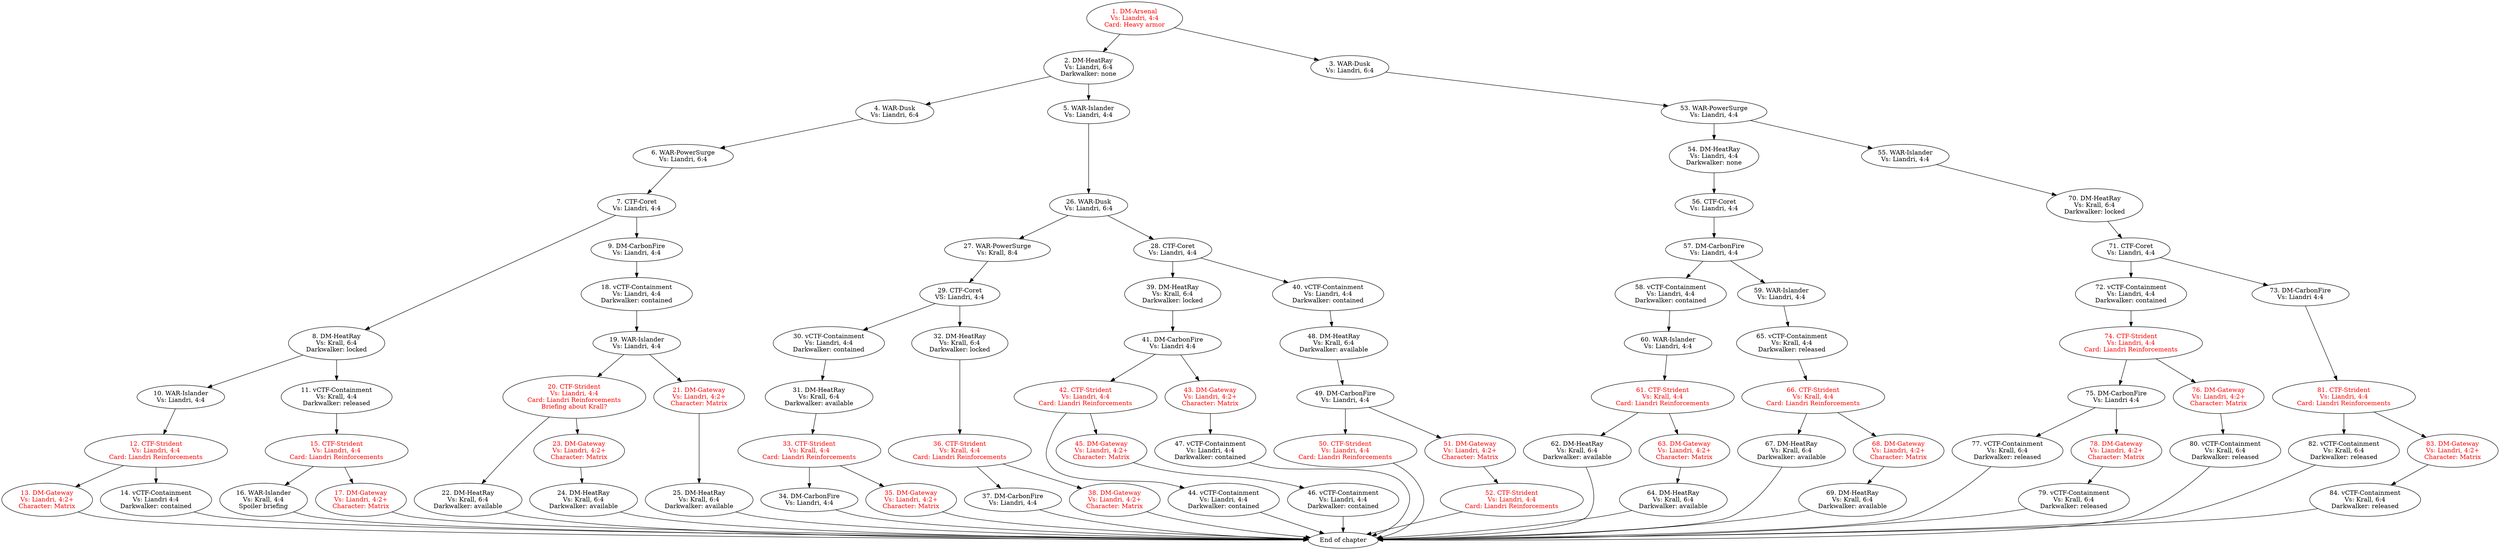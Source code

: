 digraph act3 {
    map1 [label="1. DM-Arsenal\nVs: Liandri, 4:4\nCard: Heavy armor", fontcolor="red"]
    map1 -> {map2 map3}
    
    map2 [label="2. DM-HeatRay\nVs: Liandri, 6:4\nDarkwalker: none"]
    map2 -> {map4 map5}
    
    map4 [label="4. WAR-Dusk\nVs: Liandri, 6:4"]
    map4 -> map6
    
    map6 [label="6. WAR-PowerSurge\nVs: Liandri, 6:4"]
    map6 -> map7
    
    map7 [label="7. CTF-Coret\nVs: Liandri, 4:4"]
    map7 -> {map8 map9}
    
    map8 [label="8. DM-HeatRay\nVs: Krall, 6:4\nDarkwalker: locked"]
    map8 -> {map10 map11}
    
    map10 [label="10. WAR-Islander\nVs: Liandri, 4:4"]
    map10 -> map12
    
    map12 [label="12. CTF-Strident\nVs: Liandri, 4:4\nCard: Liandri Reinforcements", fontcolor="red"]
    map12 -> {map13 map14}
    
    map13 [label="13. DM-Gateway\nVs: Liandri, 4:2+\nCharacter: Matrix", fontcolor="red"]
    map13 -> end
        
    map14 [label="14. vCTF-Containment\nVs: Liandri 4:4\nDarkwalker: contained"]
    map14 -> end
    
    map11 [label="11. vCTF-Containment\nVs: Krall, 4:4\nDarkwalker: released"]
    map11 -> map15
    
    map15 [label="15. CTF-Strident\nVs: Liandri, 4:4\nCard: Liandri Reinforcements", fontcolor="red"]
    map15 -> {map16 map17}
    
    map16 [label="16. WAR-Islander\nVs: Krall, 4:4\nSpoiler briefing"]
    map16 -> end
    
    map17 [label="17. DM-Gateway\nVs: Liandri, 4:2+\nCharacter: Matrix", fontcolor="red"]
    map17 -> end
    
    map9 [label="9. DM-CarbonFire\nVs: Liandri, 4:4"]
    map9 -> map18
    
    map18 [label="18. vCTF-Containment\nVs: Liandri, 4:4\nDarkwalker: contained"]
    map18 -> map19
    
    map19 [label="19. WAR-Islander\nVs: Liandri, 4:4"]
    map19 -> {map20 map21}
    
    map20 [label="20. CTF-Strident\nVs: Liandri, 4:4\nCard: Liandri Reinforcements\nBriefing about Krall?", fontcolor="red"]
    map20 -> {map22 map23}
    
    map22 [label="22. DM-HeatRay\nVs: Krall, 6:4\nDarkwalker: available"]
    map22 -> end
    
    map23 [label="23. DM-Gateway\nVs: Liandri, 4:2+\nCharacter: Matrix", fontcolor="red"]
    map23 -> map24
    
    map24 [label="24. DM-HeatRay\nVs: Krall, 6:4\nDarkwalker: available"]
    map24 -> end
    
    map21 [label="21. DM-Gateway\nVs: Liandri, 4:2+\nCharacter: Matrix", fontcolor="red"]
    map21 -> map25
    
    map25 [label="25. DM-HeatRay\nVs: Krall, 6:4\nDarkwalker: available"]
    map25 -> end
    
    map5 [label="5. WAR-Islander\nVs: Liandri, 4:4"]
    map5 -> map26
    
    map26 [label="26. WAR-Dusk\nVs: Liandri, 6:4"]
    map26 -> {map27 map28}
    
    map27 [label="27. WAR-PowerSurge\nVs: Krall, 8:4"]
    map27 -> map29
    
    map29 [label="29. CTF-Coret\nVS: Liandri, 4:4"]
    map29 -> {map30 map32}
    
    map30 [label="30. vCTF-Containment\nVs: Liandri, 4:4\nDarkwalker: contained"]
    map30 -> map31
    
    map31 [label="31. DM-HeatRay\nVs: Krall, 6:4\nDarkwalker: available"]
    map31 -> map33
    
    map33 [label="33. CTF-Strident\nVs: Krall, 4:4\nCard: Liandri Reinforcements", fontcolor="red"]
    map33 -> {map34 map35}
    
    map34 [label="34. DM-CarbonFire\nVs: Liandri, 4:4"]
    map34 -> end
    
    map35 [label="35. DM-Gateway\nVs: Liandri, 4:2+\nCharacter: Matrix", fontcolor="red"]
    map35 -> end
    
    map32 [label="32. DM-HeatRay\nVs: Krall, 6:4\nDarkwalker: locked"]
    map32 -> map36
    
    map36 [label="36. CTF-Strident\nVs: Krall, 4:4\nCard: Liandri Reinforcements", fontcolor="red"]
    map36 -> {map37 map38}
    
    map37 [label="37. DM-CarbonFire\nVs: Liandri, 4:4"]
    map37 -> end
    
    map38 [label="38. DM-Gateway\nVs: Liandri, 4:2+\nCharacter: Matrix", fontcolor="red"]
    map38 -> end
    
    map28 [label="28. CTF-Coret\nVs: Liandri, 4:4"]
    map28 -> {map39 map40}
    
    map39 [label="39. DM-HeatRay\nVs: Krall, 6:4\nDarkwalker: locked"]
    map39 -> map41 
    
    map41 [label="41. DM-CarbonFire\nVs: Liandri 4:4"]
    map41 -> {map42 map43}
    
    map42 [label="42. CTF-Strident\nVs: Liandri, 4:4\nCard: Liandri Reinforcements", fontcolor="red"]
    map42 -> {map44 map45}
    
    map44 [label="44. vCTF-Containment\nVs: Liandri, 4:4\nDarkwalker: contained"]
    map44 -> end
    
    map45 [label="45. DM-Gateway\nVs: Liandri, 4:2+\nCharacter: Matrix", fontcolor="red"]
    map45 -> map46
    
    map46 [label="46. vCTF-Containment\nVs: Liandri, 4:4\nDarkwalker: contained"]
    map46 -> end
    
    map43 [label="43. DM-Gateway\nVs: Liandri, 4:2+\nCharacter: Matrix", fontcolor="red"]
    map43 -> map47
    
    map47 [label="47. vCTF-Containment\nVs: Liandri, 4:4\nDarkwalker: contained"]
    map47 -> end
    
    map40 [label="40. vCTF-Containment\nVs: Liandri, 4:4\nDarkwalker: contained"]
    map40 -> map48
    
    map48 [label="48. DM-HeatRay\nVs: Krall, 6:4\nDarkwalker: available"]
    map48 -> map49
    
    map49 [label="49. DM-CarbonFire\nVs: Liandri, 4:4"]
    map49 -> {map50 map51}
    
    map50 [label="50. CTF-Strident\nVs: Liandri, 4:4\nCard: Liandri Reinforcements", fontcolor="red"]
    map50 -> end
    
    map51 [label="51. DM-Gateway\nVs: Liandri, 4:2+\nCharacter: Matrix", fontcolor="red"]
    map51 -> map52
    
    map52 [label="52. CTF-Strident\nVs: Liandri, 4:4\nCard: Liandri Reinforcements", fontcolor="red"]
    map52 -> end
    
    map3 [label="3. WAR-Dusk\nVs: Liandri, 6:4"]
    map3 -> map53
    
    map53 [label="53. WAR-PowerSurge\nVs: Liandri, 4:4"]
    map53 -> {map54 map55}
    
    map54 [label="54. DM-HeatRay\nVs: Liandri, 4:4\nDarkwalker: none"]
    map54 -> map56
    
    map56 [label="56. CTF-Coret\nVs: Liandri, 4:4"]
    map56 -> map57
    
    map57 [label="57. DM-CarbonFire\nVs: Liandri, 4:4"]
    map57 -> {map58 map59}
    
    map58 [label="58. vCTF-Containment\nVs: Liandri, 4:4\nDarkwalker: contained"]
    map58 -> map60
    
    map60 [label="60. WAR-Islander\nVs: Liandri, 4:4"]
    map60 -> map61
    
    map61 [label="61. CTF-Strident\nVs: Krall, 4:4\nCard: Liandri Reinforcements", fontcolor="red"]
    map61 -> {map62 map63}
    
    map62 [label="62. DM-HeatRay\nVs: Krall, 6:4\nDarkwalker: available"]
    map62 -> end
    
    map63 [label="63. DM-Gateway\nVs: Liandri, 4:2+\nCharacter: Matrix", fontcolor="red"]
    map63 -> map64
    
    map64 [label="64. DM-HeatRay\nVs: Krall, 6:4\nDarkwalker: available"]
    map64 -> end
    
    map59 [label="59. WAR-Islander\nVs: Liandri, 4:4"]
    map59 -> map65
    
    map65 [label="65. vCTF-Containment\nVs: Krall, 4:4\nDarkwalker: released"]
    map65 -> map66
    
    map66 [label="66. CTF-Strident\nVs: Krall, 4:4\nCard: Liandri Reinforcements", fontcolor="red"]
    map66 -> {map67 map68}
    
    map67 [label="67. DM-HeatRay\nVs: Krall, 6:4\nDarkwalker: available"]
    map67 -> end
    
    map68 [label="68. DM-Gateway\nVs: Liandri, 4:2+\nCharacter: Matrix", fontcolor="red"]
    map68 -> map69
    
    map69 [label="69. DM-HeatRay\nVs: Krall, 6:4\nDarkwalker: available"]
    map69 -> end
    
    map55 [label="55. WAR-Islander\nVs: Liandri, 4:4"]
    map55 -> map70
    
    map70 [label="70. DM-HeatRay\nVs: Krall, 6:4\nDarkwalker: locked"]
    map70 -> map71
    
    map71 [label="71. CTF-Coret\nVs: Liandri, 4:4"]
    map71 -> {map72 map73}
    
    map72 [label="72. vCTF-Containment\nVs: Liandri, 4:4\nDarkwalker: contained"]
    map72 -> map74
    
    map74 [label="74. CTF-Strident\nVs: Liandri, 4:4\nCard: Liandri Reinforcements", fontcolor="red"]
    map74 -> {map75 map76}
    
    map75 [label="75. DM-CarbonFire\nVs: Liandri 4:4"]
    map75 -> {map77 map78}
    
    map77 [label="77. vCTF-Containment\nVs: Krall, 6:4\nDarkwalker: released"]
    map77 -> end
    
    map78 [label="78. DM-Gateway\nVs: Liandri, 4:2+\nCharacter: Matrix", fontcolor="red"]
    map78 -> map79
    
    map79 [label="79. vCTF-Containment\nVs: Krall, 6:4\nDarkwalker: released"]
    map79 -> end
    
    map76 [label="76. DM-Gateway\nVs: Liandri, 4:2+\nCharacter: Matrix", fontcolor="red"]
    map76 -> map80
    
    map80 [label="80. vCTF-Containment\nVs: Krall, 6:4\nDarkwalker: released"]
    map80 -> end
    
    map73 [label="73. DM-CarbonFire\nVs: Liandri 4:4"]
    map73 -> map81
    
    map81 [label="81. CTF-Strident\nVs: Liandri, 4:4\nCard: Liandri Reinforcements", fontcolor="red"]
    map81 -> {map82 map83}
    
    map82 [label="82. vCTF-Containment\nVs: Krall, 6:4\nDarkwalker: released"]
    map82 -> end
    
    map83 [label="83. DM-Gateway\nVs: Liandri, 4:2+\nCharacter: Matrix", fontcolor="red"]
    map83 -> map84
    
    map84 [label="84. vCTF-Containment\nVs: Krall, 6:4\nDarkwalker: released"]
    map84 -> end
    
    end [label="End of chapter"]
}